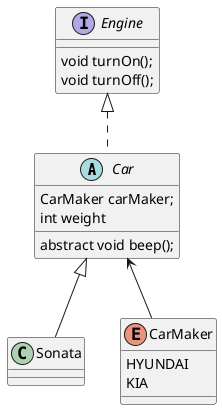 @startuml
abstract class Car implements Engine{
    CarMaker carMaker;
    int weight

    abstract void beep();
}

interface Engine{
    void turnOn();
    void turnOff();
}

class Sonata extends Car

Car <-- CarMaker

enum CarMaker{
    HYUNDAI
    KIA
}

@enduml